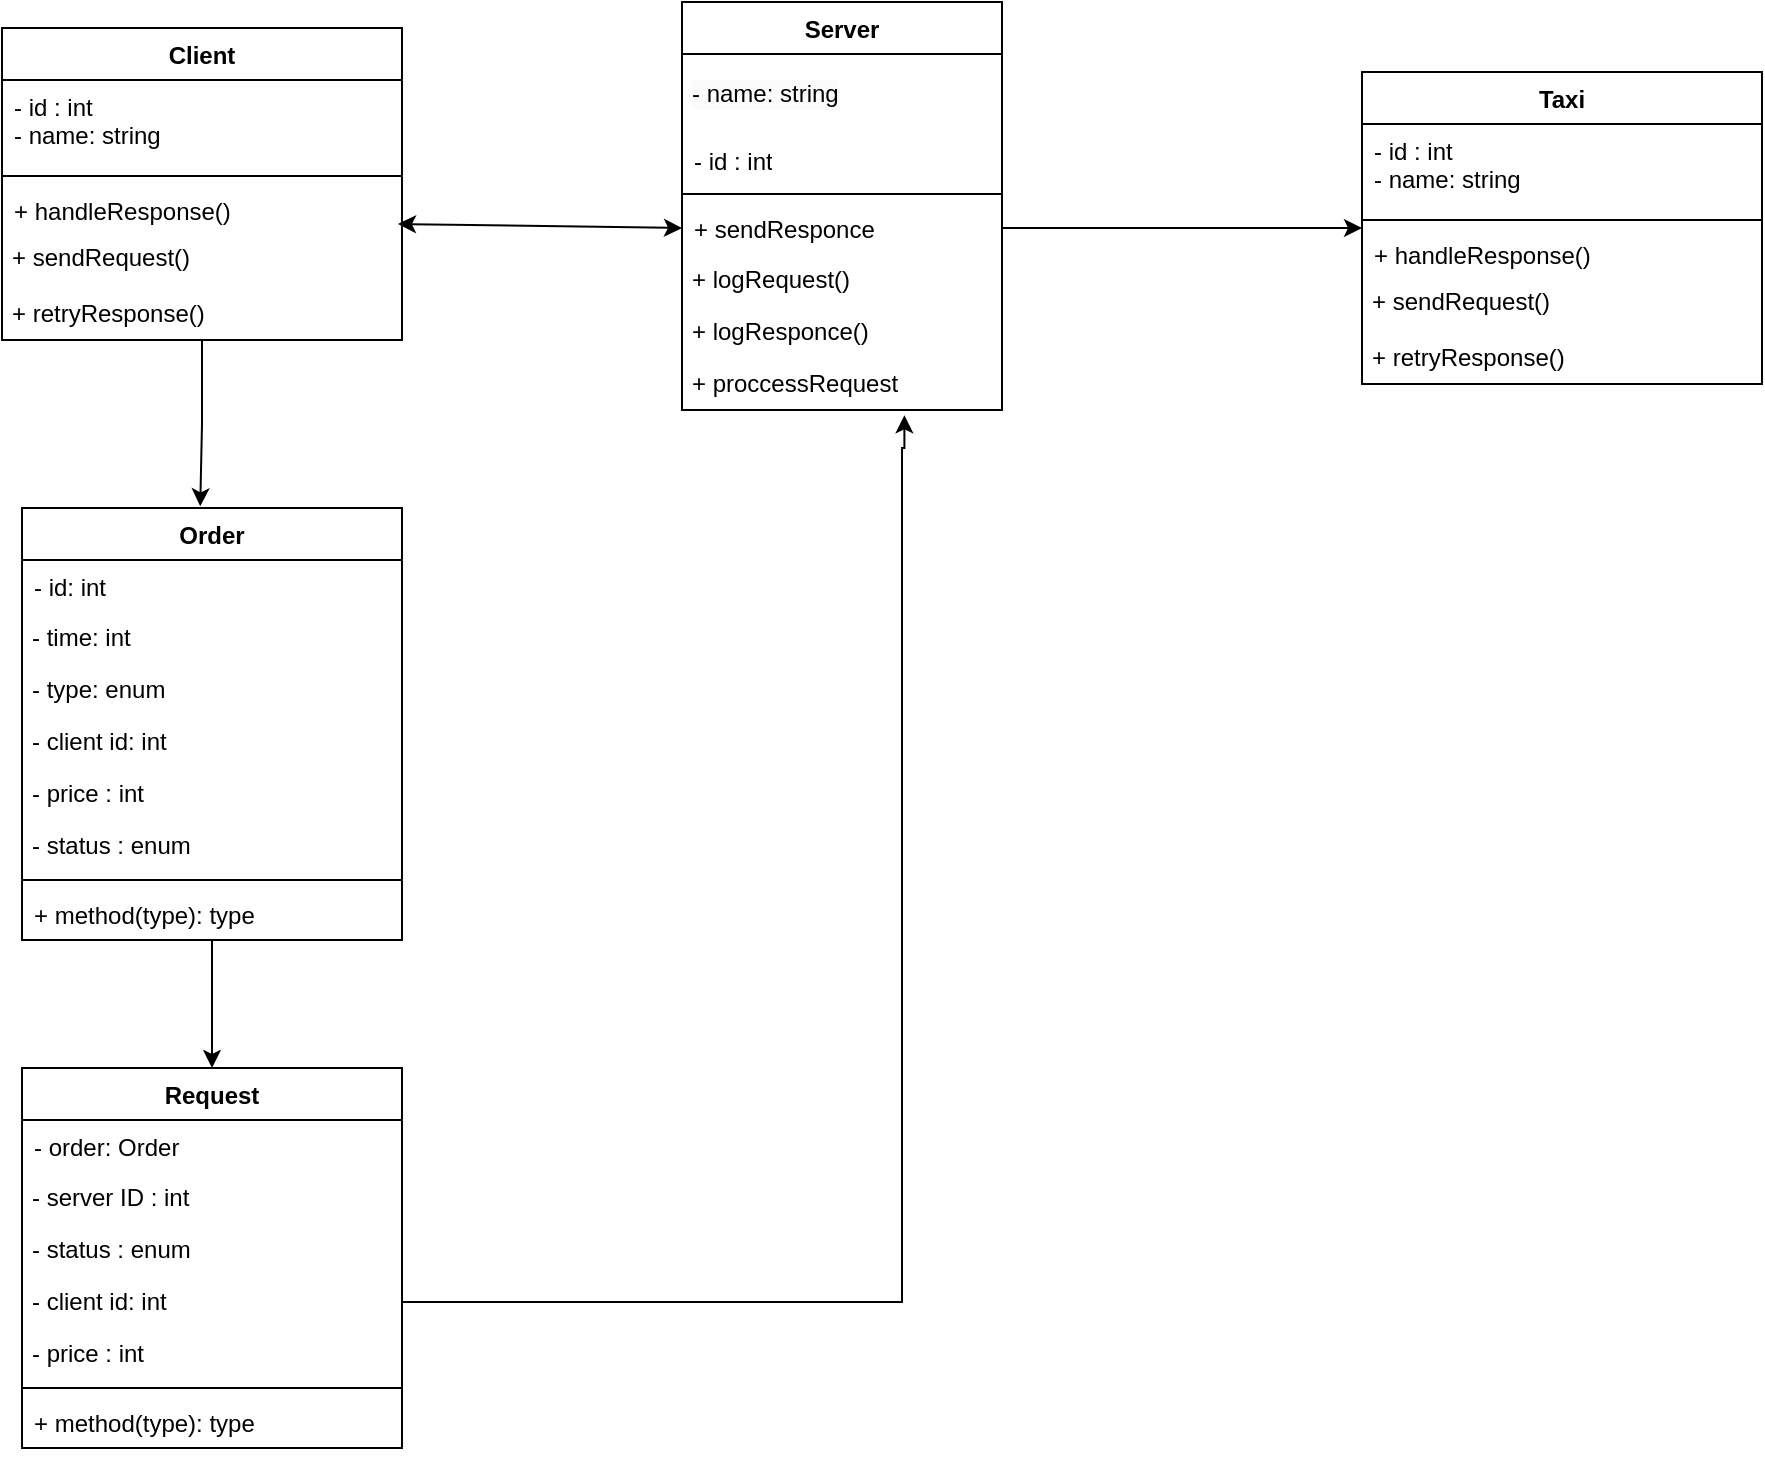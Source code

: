 <mxfile version="24.4.4" type="github">
  <diagram name="Page-1" id="c4acf3e9-155e-7222-9cf6-157b1a14988f">
    <mxGraphModel dx="1336" dy="756" grid="1" gridSize="10" guides="1" tooltips="1" connect="1" arrows="1" fold="1" page="1" pageScale="1" pageWidth="850" pageHeight="1100" background="none" math="0" shadow="0">
      <root>
        <mxCell id="0" />
        <mxCell id="1" parent="0" />
        <mxCell id="cotpoK1zSVH-cl6vyA5l-1" value="Client" style="swimlane;fontStyle=1;align=center;verticalAlign=top;childLayout=stackLayout;horizontal=1;startSize=26;horizontalStack=0;resizeParent=1;resizeParentMax=0;resizeLast=0;collapsible=1;marginBottom=0;whiteSpace=wrap;html=1;" vertex="1" parent="1">
          <mxGeometry x="50" y="150" width="200" height="156" as="geometry" />
        </mxCell>
        <mxCell id="cotpoK1zSVH-cl6vyA5l-2" value="- id : int&lt;div&gt;- name: string&lt;/div&gt;" style="text;strokeColor=none;fillColor=none;align=left;verticalAlign=top;spacingLeft=4;spacingRight=4;overflow=hidden;rotatable=0;points=[[0,0.5],[1,0.5]];portConstraint=eastwest;whiteSpace=wrap;html=1;" vertex="1" parent="cotpoK1zSVH-cl6vyA5l-1">
          <mxGeometry y="26" width="200" height="44" as="geometry" />
        </mxCell>
        <mxCell id="cotpoK1zSVH-cl6vyA5l-3" value="" style="line;strokeWidth=1;fillColor=none;align=left;verticalAlign=middle;spacingTop=-1;spacingLeft=3;spacingRight=3;rotatable=0;labelPosition=right;points=[];portConstraint=eastwest;strokeColor=inherit;" vertex="1" parent="cotpoK1zSVH-cl6vyA5l-1">
          <mxGeometry y="70" width="200" height="8" as="geometry" />
        </mxCell>
        <mxCell id="cotpoK1zSVH-cl6vyA5l-4" value="+ handleResponse()" style="text;strokeColor=none;fillColor=none;align=left;verticalAlign=top;spacingLeft=4;spacingRight=4;overflow=hidden;rotatable=0;points=[[0,0.5],[1,0.5]];portConstraint=eastwest;whiteSpace=wrap;html=1;" vertex="1" parent="cotpoK1zSVH-cl6vyA5l-1">
          <mxGeometry y="78" width="200" height="22" as="geometry" />
        </mxCell>
        <mxCell id="cotpoK1zSVH-cl6vyA5l-5" value="&lt;span style=&quot;font-weight: normal;&quot;&gt;+ sendRequest()&lt;/span&gt;" style="text;align=left;fontStyle=1;verticalAlign=middle;spacingLeft=3;spacingRight=3;strokeColor=none;rotatable=0;points=[[0,0.5],[1,0.5]];portConstraint=eastwest;html=1;" vertex="1" parent="cotpoK1zSVH-cl6vyA5l-1">
          <mxGeometry y="100" width="200" height="30" as="geometry" />
        </mxCell>
        <mxCell id="cotpoK1zSVH-cl6vyA5l-6" value="+ retryResponse()" style="text;align=left;fontStyle=0;verticalAlign=middle;spacingLeft=3;spacingRight=3;strokeColor=none;rotatable=0;points=[[0,0.5],[1,0.5]];portConstraint=eastwest;html=1;" vertex="1" parent="cotpoK1zSVH-cl6vyA5l-1">
          <mxGeometry y="130" width="200" height="26" as="geometry" />
        </mxCell>
        <mxCell id="cotpoK1zSVH-cl6vyA5l-8" value="Server" style="swimlane;fontStyle=1;align=center;verticalAlign=top;childLayout=stackLayout;horizontal=1;startSize=26;horizontalStack=0;resizeParent=1;resizeParentMax=0;resizeLast=0;collapsible=1;marginBottom=0;whiteSpace=wrap;html=1;" vertex="1" parent="1">
          <mxGeometry x="390" y="137.005" width="160" height="204" as="geometry" />
        </mxCell>
        <mxCell id="cotpoK1zSVH-cl6vyA5l-12" value="&lt;div style=&quot;forced-color-adjust: none; color: rgb(0, 0, 0); font-family: Helvetica; font-size: 12px; font-style: normal; font-variant-ligatures: normal; font-variant-caps: normal; font-weight: 400; letter-spacing: normal; orphans: 2; text-align: left; text-indent: 0px; text-transform: none; widows: 2; word-spacing: 0px; -webkit-text-stroke-width: 0px; white-space: normal; background-color: rgb(251, 251, 251); text-decoration-thickness: initial; text-decoration-style: initial; text-decoration-color: initial;&quot;&gt;- name: string&lt;/div&gt;" style="text;align=left;fontStyle=0;verticalAlign=middle;spacingLeft=3;spacingRight=3;strokeColor=none;rotatable=0;points=[[0,0.5],[1,0.5]];portConstraint=eastwest;html=1;whiteSpace=wrap;" vertex="1" parent="cotpoK1zSVH-cl6vyA5l-8">
          <mxGeometry y="26" width="160" height="40" as="geometry" />
        </mxCell>
        <mxCell id="cotpoK1zSVH-cl6vyA5l-9" value="- id : int" style="text;strokeColor=none;fillColor=none;align=left;verticalAlign=top;spacingLeft=4;spacingRight=4;overflow=hidden;rotatable=0;points=[[0,0.5],[1,0.5]];portConstraint=eastwest;whiteSpace=wrap;html=1;" vertex="1" parent="cotpoK1zSVH-cl6vyA5l-8">
          <mxGeometry y="66" width="160" height="26" as="geometry" />
        </mxCell>
        <mxCell id="cotpoK1zSVH-cl6vyA5l-10" value="" style="line;strokeWidth=1;fillColor=none;align=left;verticalAlign=middle;spacingTop=-1;spacingLeft=3;spacingRight=3;rotatable=0;labelPosition=right;points=[];portConstraint=eastwest;strokeColor=inherit;" vertex="1" parent="cotpoK1zSVH-cl6vyA5l-8">
          <mxGeometry y="92" width="160" height="8" as="geometry" />
        </mxCell>
        <mxCell id="cotpoK1zSVH-cl6vyA5l-11" value="+ sendResponce" style="text;strokeColor=none;fillColor=none;align=left;verticalAlign=top;spacingLeft=4;spacingRight=4;overflow=hidden;rotatable=0;points=[[0,0.5],[1,0.5]];portConstraint=eastwest;whiteSpace=wrap;html=1;" vertex="1" parent="cotpoK1zSVH-cl6vyA5l-8">
          <mxGeometry y="100" width="160" height="26" as="geometry" />
        </mxCell>
        <mxCell id="cotpoK1zSVH-cl6vyA5l-14" value="+ logRequest()" style="text;align=left;fontStyle=0;verticalAlign=middle;spacingLeft=3;spacingRight=3;strokeColor=none;rotatable=0;points=[[0,0.5],[1,0.5]];portConstraint=eastwest;html=1;" vertex="1" parent="cotpoK1zSVH-cl6vyA5l-8">
          <mxGeometry y="126" width="160" height="26" as="geometry" />
        </mxCell>
        <mxCell id="cotpoK1zSVH-cl6vyA5l-15" value="+ logResponce()" style="text;align=left;fontStyle=0;verticalAlign=middle;spacingLeft=3;spacingRight=3;strokeColor=none;rotatable=0;points=[[0,0.5],[1,0.5]];portConstraint=eastwest;html=1;" vertex="1" parent="cotpoK1zSVH-cl6vyA5l-8">
          <mxGeometry y="152" width="160" height="26" as="geometry" />
        </mxCell>
        <mxCell id="cotpoK1zSVH-cl6vyA5l-13" value="+ proccessRequest" style="text;align=left;fontStyle=0;verticalAlign=middle;spacingLeft=3;spacingRight=3;strokeColor=none;rotatable=0;points=[[0,0.5],[1,0.5]];portConstraint=eastwest;html=1;" vertex="1" parent="cotpoK1zSVH-cl6vyA5l-8">
          <mxGeometry y="178" width="160" height="26" as="geometry" />
        </mxCell>
        <mxCell id="cotpoK1zSVH-cl6vyA5l-35" style="edgeStyle=orthogonalEdgeStyle;rounded=0;orthogonalLoop=1;jettySize=auto;html=1;entryX=0.5;entryY=0;entryDx=0;entryDy=0;" edge="1" parent="1" source="cotpoK1zSVH-cl6vyA5l-16" target="cotpoK1zSVH-cl6vyA5l-26">
          <mxGeometry relative="1" as="geometry" />
        </mxCell>
        <mxCell id="cotpoK1zSVH-cl6vyA5l-16" value="Order" style="swimlane;fontStyle=1;align=center;verticalAlign=top;childLayout=stackLayout;horizontal=1;startSize=26;horizontalStack=0;resizeParent=1;resizeParentMax=0;resizeLast=0;collapsible=1;marginBottom=0;whiteSpace=wrap;html=1;" vertex="1" parent="1">
          <mxGeometry x="60" y="390" width="190" height="216" as="geometry" />
        </mxCell>
        <mxCell id="cotpoK1zSVH-cl6vyA5l-17" value="- id: int" style="text;strokeColor=none;fillColor=none;align=left;verticalAlign=top;spacingLeft=4;spacingRight=4;overflow=hidden;rotatable=0;points=[[0,0.5],[1,0.5]];portConstraint=eastwest;whiteSpace=wrap;html=1;" vertex="1" parent="cotpoK1zSVH-cl6vyA5l-16">
          <mxGeometry y="26" width="190" height="26" as="geometry" />
        </mxCell>
        <mxCell id="cotpoK1zSVH-cl6vyA5l-20" value="- time: int" style="text;align=left;fontStyle=0;verticalAlign=middle;spacingLeft=3;spacingRight=3;strokeColor=none;rotatable=0;points=[[0,0.5],[1,0.5]];portConstraint=eastwest;html=1;" vertex="1" parent="cotpoK1zSVH-cl6vyA5l-16">
          <mxGeometry y="52" width="190" height="26" as="geometry" />
        </mxCell>
        <mxCell id="cotpoK1zSVH-cl6vyA5l-22" value="- type: enum" style="text;align=left;fontStyle=0;verticalAlign=middle;spacingLeft=3;spacingRight=3;strokeColor=none;rotatable=0;points=[[0,0.5],[1,0.5]];portConstraint=eastwest;html=1;" vertex="1" parent="cotpoK1zSVH-cl6vyA5l-16">
          <mxGeometry y="78" width="190" height="26" as="geometry" />
        </mxCell>
        <mxCell id="cotpoK1zSVH-cl6vyA5l-21" value="- client id: int" style="text;align=left;fontStyle=0;verticalAlign=middle;spacingLeft=3;spacingRight=3;strokeColor=none;rotatable=0;points=[[0,0.5],[1,0.5]];portConstraint=eastwest;html=1;" vertex="1" parent="cotpoK1zSVH-cl6vyA5l-16">
          <mxGeometry y="104" width="190" height="26" as="geometry" />
        </mxCell>
        <mxCell id="cotpoK1zSVH-cl6vyA5l-24" value="- price : int" style="text;align=left;fontStyle=0;verticalAlign=middle;spacingLeft=3;spacingRight=3;strokeColor=none;rotatable=0;points=[[0,0.5],[1,0.5]];portConstraint=eastwest;html=1;" vertex="1" parent="cotpoK1zSVH-cl6vyA5l-16">
          <mxGeometry y="130" width="190" height="26" as="geometry" />
        </mxCell>
        <mxCell id="cotpoK1zSVH-cl6vyA5l-23" value="- status : enum" style="text;align=left;fontStyle=0;verticalAlign=middle;spacingLeft=3;spacingRight=3;strokeColor=none;rotatable=0;points=[[0,0.5],[1,0.5]];portConstraint=eastwest;html=1;" vertex="1" parent="cotpoK1zSVH-cl6vyA5l-16">
          <mxGeometry y="156" width="190" height="26" as="geometry" />
        </mxCell>
        <mxCell id="cotpoK1zSVH-cl6vyA5l-18" value="" style="line;strokeWidth=1;fillColor=none;align=left;verticalAlign=middle;spacingTop=-1;spacingLeft=3;spacingRight=3;rotatable=0;labelPosition=right;points=[];portConstraint=eastwest;strokeColor=inherit;" vertex="1" parent="cotpoK1zSVH-cl6vyA5l-16">
          <mxGeometry y="182" width="190" height="8" as="geometry" />
        </mxCell>
        <mxCell id="cotpoK1zSVH-cl6vyA5l-19" value="+ method(type): type" style="text;strokeColor=none;fillColor=none;align=left;verticalAlign=top;spacingLeft=4;spacingRight=4;overflow=hidden;rotatable=0;points=[[0,0.5],[1,0.5]];portConstraint=eastwest;whiteSpace=wrap;html=1;" vertex="1" parent="cotpoK1zSVH-cl6vyA5l-16">
          <mxGeometry y="190" width="190" height="26" as="geometry" />
        </mxCell>
        <mxCell id="cotpoK1zSVH-cl6vyA5l-25" style="edgeStyle=orthogonalEdgeStyle;rounded=0;orthogonalLoop=1;jettySize=auto;html=1;entryX=0.469;entryY=-0.004;entryDx=0;entryDy=0;entryPerimeter=0;" edge="1" parent="1" source="cotpoK1zSVH-cl6vyA5l-1" target="cotpoK1zSVH-cl6vyA5l-16">
          <mxGeometry relative="1" as="geometry">
            <mxPoint x="150" y="370" as="targetPoint" />
          </mxGeometry>
        </mxCell>
        <mxCell id="cotpoK1zSVH-cl6vyA5l-26" value="Request" style="swimlane;fontStyle=1;align=center;verticalAlign=top;childLayout=stackLayout;horizontal=1;startSize=26;horizontalStack=0;resizeParent=1;resizeParentMax=0;resizeLast=0;collapsible=1;marginBottom=0;whiteSpace=wrap;html=1;" vertex="1" parent="1">
          <mxGeometry x="60" y="670" width="190" height="190" as="geometry" />
        </mxCell>
        <mxCell id="cotpoK1zSVH-cl6vyA5l-27" value="- order: Order" style="text;strokeColor=none;fillColor=none;align=left;verticalAlign=top;spacingLeft=4;spacingRight=4;overflow=hidden;rotatable=0;points=[[0,0.5],[1,0.5]];portConstraint=eastwest;whiteSpace=wrap;html=1;" vertex="1" parent="cotpoK1zSVH-cl6vyA5l-26">
          <mxGeometry y="26" width="190" height="26" as="geometry" />
        </mxCell>
        <mxCell id="cotpoK1zSVH-cl6vyA5l-28" value="- server ID : int" style="text;align=left;fontStyle=0;verticalAlign=middle;spacingLeft=3;spacingRight=3;strokeColor=none;rotatable=0;points=[[0,0.5],[1,0.5]];portConstraint=eastwest;html=1;" vertex="1" parent="cotpoK1zSVH-cl6vyA5l-26">
          <mxGeometry y="52" width="190" height="26" as="geometry" />
        </mxCell>
        <mxCell id="cotpoK1zSVH-cl6vyA5l-29" value="- status : enum" style="text;align=left;fontStyle=0;verticalAlign=middle;spacingLeft=3;spacingRight=3;strokeColor=none;rotatable=0;points=[[0,0.5],[1,0.5]];portConstraint=eastwest;html=1;" vertex="1" parent="cotpoK1zSVH-cl6vyA5l-26">
          <mxGeometry y="78" width="190" height="26" as="geometry" />
        </mxCell>
        <mxCell id="cotpoK1zSVH-cl6vyA5l-30" value="- client id: int" style="text;align=left;fontStyle=0;verticalAlign=middle;spacingLeft=3;spacingRight=3;strokeColor=none;rotatable=0;points=[[0,0.5],[1,0.5]];portConstraint=eastwest;html=1;" vertex="1" parent="cotpoK1zSVH-cl6vyA5l-26">
          <mxGeometry y="104" width="190" height="26" as="geometry" />
        </mxCell>
        <mxCell id="cotpoK1zSVH-cl6vyA5l-31" value="- price : int" style="text;align=left;fontStyle=0;verticalAlign=middle;spacingLeft=3;spacingRight=3;strokeColor=none;rotatable=0;points=[[0,0.5],[1,0.5]];portConstraint=eastwest;html=1;" vertex="1" parent="cotpoK1zSVH-cl6vyA5l-26">
          <mxGeometry y="130" width="190" height="26" as="geometry" />
        </mxCell>
        <mxCell id="cotpoK1zSVH-cl6vyA5l-33" value="" style="line;strokeWidth=1;fillColor=none;align=left;verticalAlign=middle;spacingTop=-1;spacingLeft=3;spacingRight=3;rotatable=0;labelPosition=right;points=[];portConstraint=eastwest;strokeColor=inherit;" vertex="1" parent="cotpoK1zSVH-cl6vyA5l-26">
          <mxGeometry y="156" width="190" height="8" as="geometry" />
        </mxCell>
        <mxCell id="cotpoK1zSVH-cl6vyA5l-34" value="+ method(type): type" style="text;strokeColor=none;fillColor=none;align=left;verticalAlign=top;spacingLeft=4;spacingRight=4;overflow=hidden;rotatable=0;points=[[0,0.5],[1,0.5]];portConstraint=eastwest;whiteSpace=wrap;html=1;" vertex="1" parent="cotpoK1zSVH-cl6vyA5l-26">
          <mxGeometry y="164" width="190" height="26" as="geometry" />
        </mxCell>
        <mxCell id="cotpoK1zSVH-cl6vyA5l-44" style="edgeStyle=orthogonalEdgeStyle;rounded=0;orthogonalLoop=1;jettySize=auto;html=1;entryX=0.695;entryY=1.102;entryDx=0;entryDy=0;entryPerimeter=0;" edge="1" parent="1" source="cotpoK1zSVH-cl6vyA5l-30" target="cotpoK1zSVH-cl6vyA5l-13">
          <mxGeometry relative="1" as="geometry">
            <mxPoint x="500" y="350" as="targetPoint" />
            <Array as="points">
              <mxPoint x="500" y="787" />
              <mxPoint x="500" y="360" />
              <mxPoint x="501" y="360" />
            </Array>
          </mxGeometry>
        </mxCell>
        <mxCell id="cotpoK1zSVH-cl6vyA5l-45" value="Taxi" style="swimlane;fontStyle=1;align=center;verticalAlign=top;childLayout=stackLayout;horizontal=1;startSize=26;horizontalStack=0;resizeParent=1;resizeParentMax=0;resizeLast=0;collapsible=1;marginBottom=0;whiteSpace=wrap;html=1;" vertex="1" parent="1">
          <mxGeometry x="730" y="172" width="200" height="156" as="geometry" />
        </mxCell>
        <mxCell id="cotpoK1zSVH-cl6vyA5l-46" value="- id : int&lt;div&gt;- name: string&lt;/div&gt;" style="text;strokeColor=none;fillColor=none;align=left;verticalAlign=top;spacingLeft=4;spacingRight=4;overflow=hidden;rotatable=0;points=[[0,0.5],[1,0.5]];portConstraint=eastwest;whiteSpace=wrap;html=1;" vertex="1" parent="cotpoK1zSVH-cl6vyA5l-45">
          <mxGeometry y="26" width="200" height="44" as="geometry" />
        </mxCell>
        <mxCell id="cotpoK1zSVH-cl6vyA5l-47" value="" style="line;strokeWidth=1;fillColor=none;align=left;verticalAlign=middle;spacingTop=-1;spacingLeft=3;spacingRight=3;rotatable=0;labelPosition=right;points=[];portConstraint=eastwest;strokeColor=inherit;" vertex="1" parent="cotpoK1zSVH-cl6vyA5l-45">
          <mxGeometry y="70" width="200" height="8" as="geometry" />
        </mxCell>
        <mxCell id="cotpoK1zSVH-cl6vyA5l-48" value="+ handleResponse()" style="text;strokeColor=none;fillColor=none;align=left;verticalAlign=top;spacingLeft=4;spacingRight=4;overflow=hidden;rotatable=0;points=[[0,0.5],[1,0.5]];portConstraint=eastwest;whiteSpace=wrap;html=1;" vertex="1" parent="cotpoK1zSVH-cl6vyA5l-45">
          <mxGeometry y="78" width="200" height="22" as="geometry" />
        </mxCell>
        <mxCell id="cotpoK1zSVH-cl6vyA5l-49" value="&lt;span style=&quot;font-weight: normal;&quot;&gt;+ sendRequest()&lt;/span&gt;" style="text;align=left;fontStyle=1;verticalAlign=middle;spacingLeft=3;spacingRight=3;strokeColor=none;rotatable=0;points=[[0,0.5],[1,0.5]];portConstraint=eastwest;html=1;" vertex="1" parent="cotpoK1zSVH-cl6vyA5l-45">
          <mxGeometry y="100" width="200" height="30" as="geometry" />
        </mxCell>
        <mxCell id="cotpoK1zSVH-cl6vyA5l-50" value="+ retryResponse()" style="text;align=left;fontStyle=0;verticalAlign=middle;spacingLeft=3;spacingRight=3;strokeColor=none;rotatable=0;points=[[0,0.5],[1,0.5]];portConstraint=eastwest;html=1;" vertex="1" parent="cotpoK1zSVH-cl6vyA5l-45">
          <mxGeometry y="130" width="200" height="26" as="geometry" />
        </mxCell>
        <mxCell id="cotpoK1zSVH-cl6vyA5l-51" style="edgeStyle=orthogonalEdgeStyle;rounded=0;orthogonalLoop=1;jettySize=auto;html=1;exitX=1;exitY=0.5;exitDx=0;exitDy=0;entryX=0;entryY=0.5;entryDx=0;entryDy=0;" edge="1" parent="1" source="cotpoK1zSVH-cl6vyA5l-11" target="cotpoK1zSVH-cl6vyA5l-45">
          <mxGeometry relative="1" as="geometry" />
        </mxCell>
        <mxCell id="cotpoK1zSVH-cl6vyA5l-52" value="" style="endArrow=classic;startArrow=classic;html=1;rounded=0;entryX=0;entryY=0.5;entryDx=0;entryDy=0;exitX=0.99;exitY=-0.067;exitDx=0;exitDy=0;exitPerimeter=0;" edge="1" parent="1" source="cotpoK1zSVH-cl6vyA5l-5" target="cotpoK1zSVH-cl6vyA5l-11">
          <mxGeometry width="50" height="50" relative="1" as="geometry">
            <mxPoint x="250" y="250" as="sourcePoint" />
            <mxPoint x="300" y="200" as="targetPoint" />
          </mxGeometry>
        </mxCell>
      </root>
    </mxGraphModel>
  </diagram>
</mxfile>
